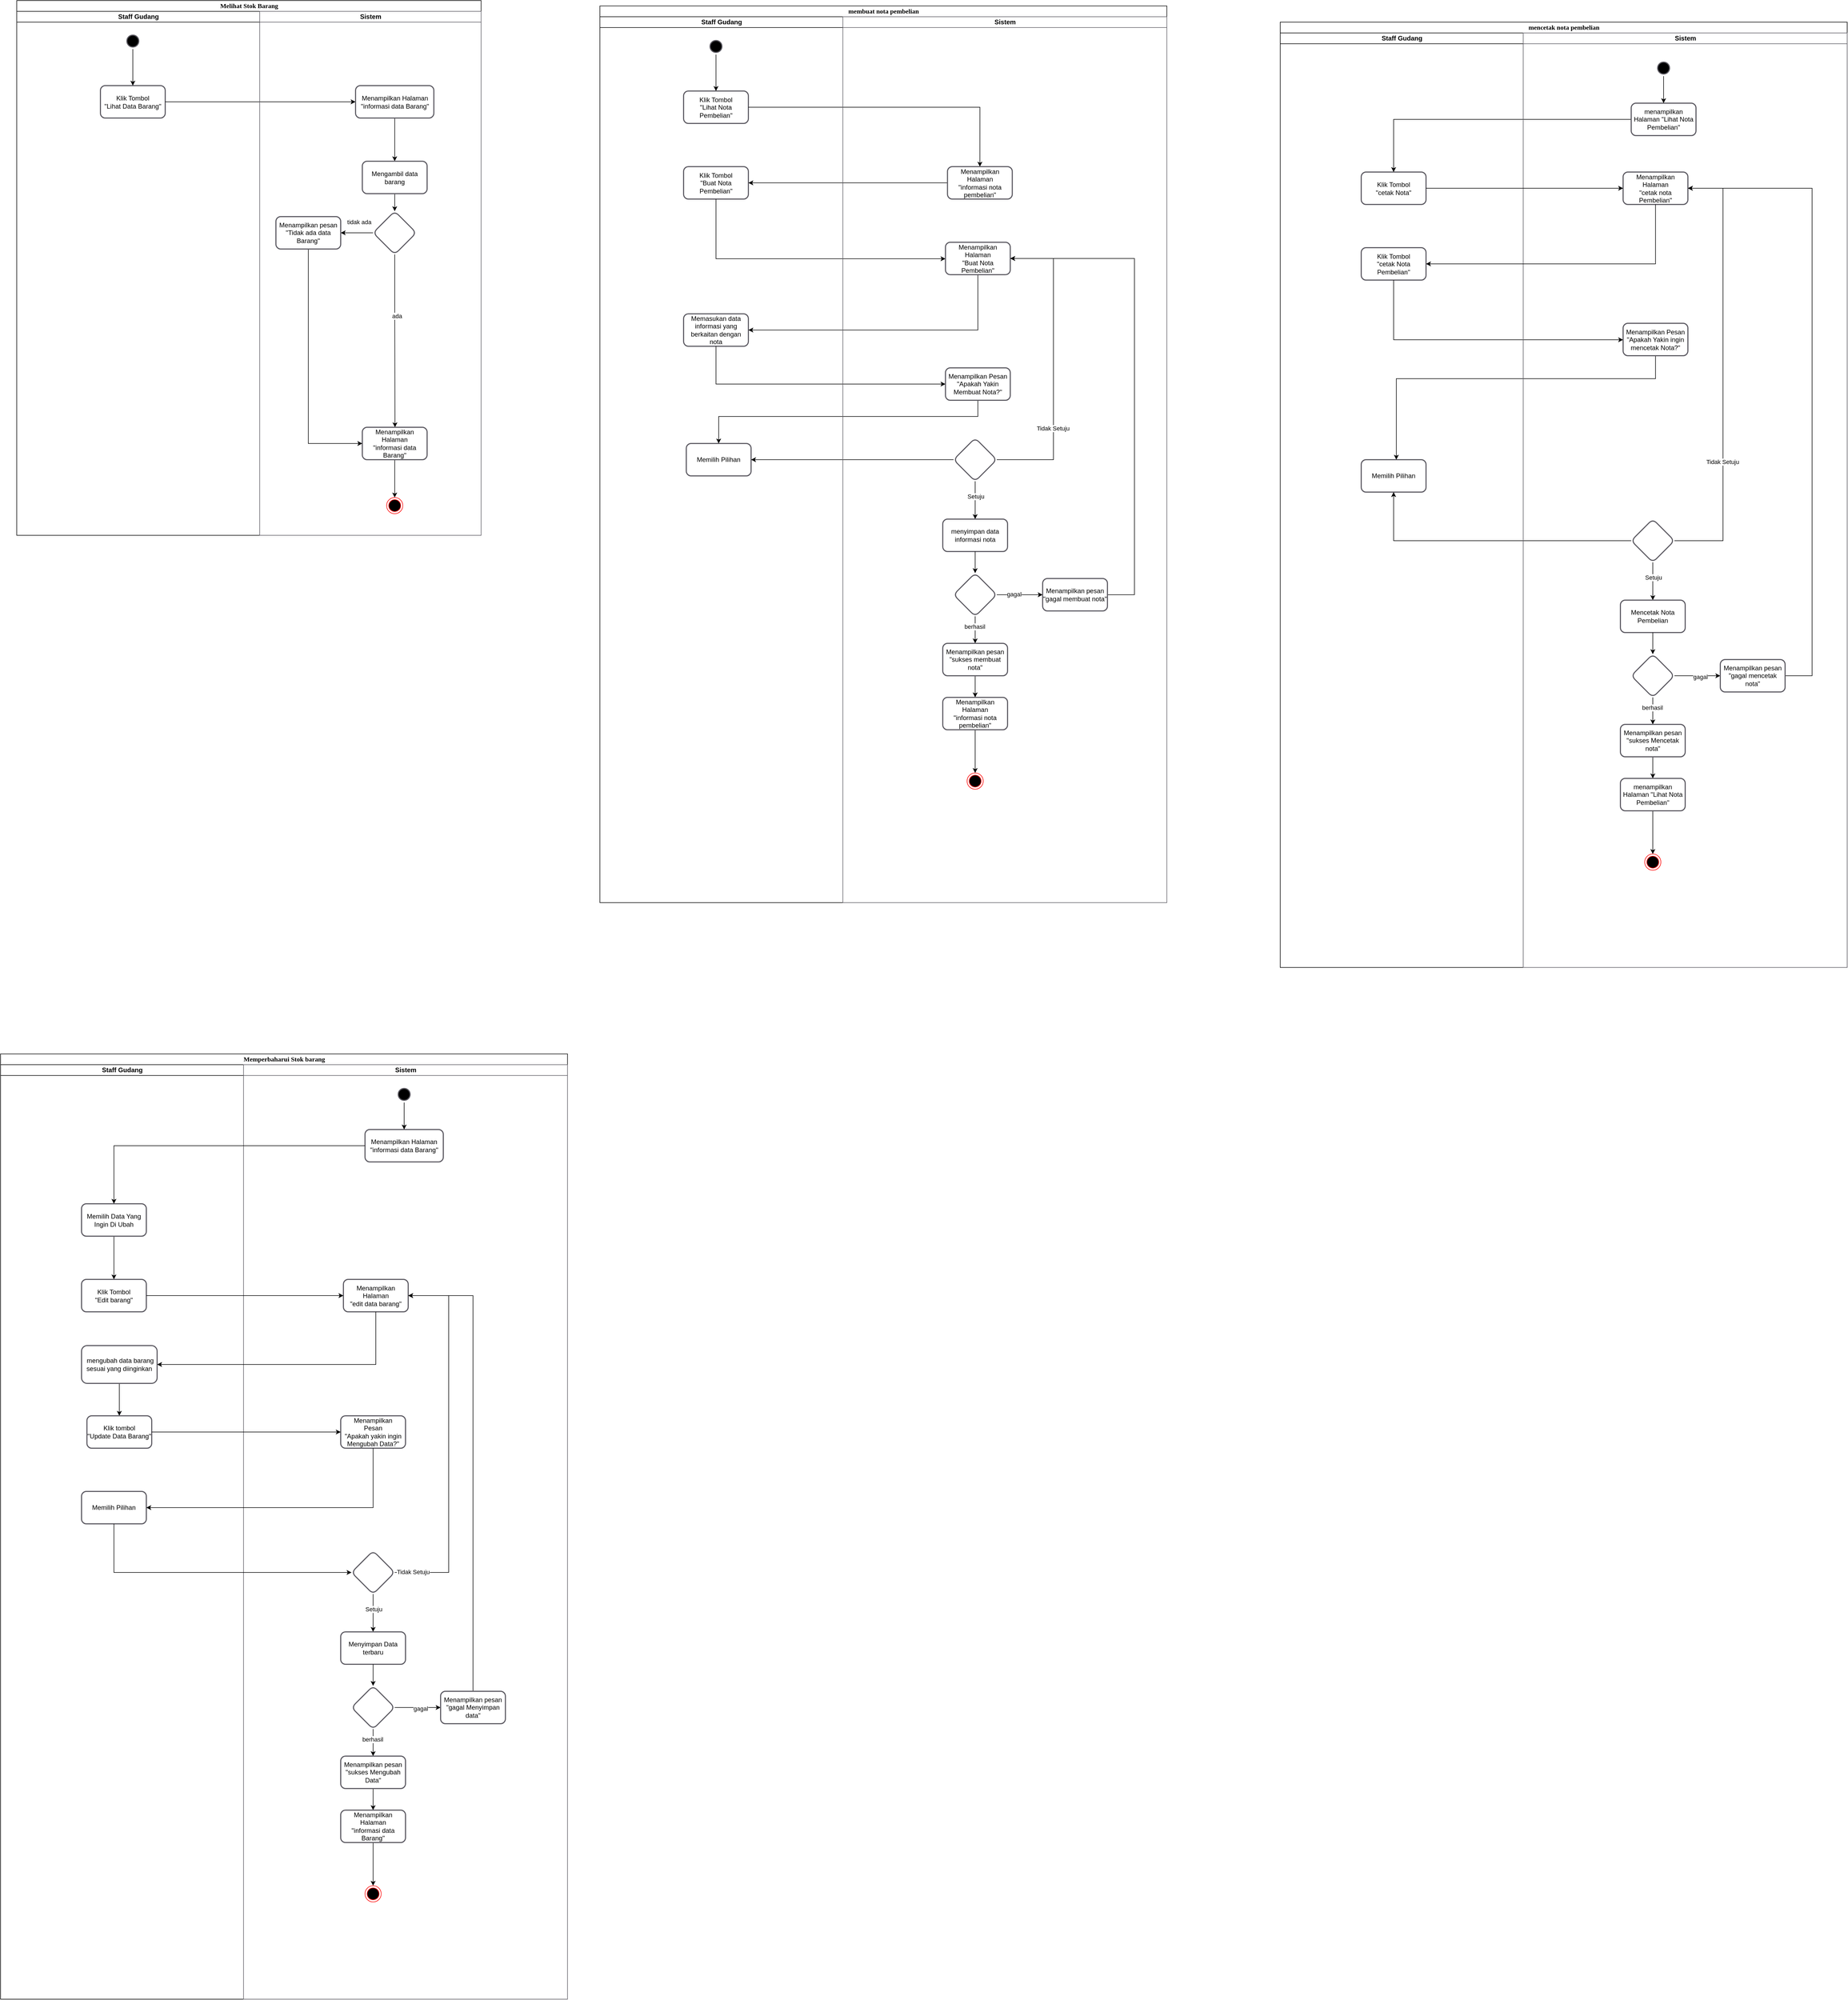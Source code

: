 <mxfile version="21.1.4" type="github">
  <diagram name="Page-1" id="0783ab3e-0a74-02c8-0abd-f7b4e66b4bec">
    <mxGraphModel dx="2835" dy="1113" grid="1" gridSize="10" guides="1" tooltips="1" connect="1" arrows="1" fold="1" page="1" pageScale="1" pageWidth="850" pageHeight="1100" background="none" math="0" shadow="0">
      <root>
        <mxCell id="0" />
        <mxCell id="1" parent="0" />
        <mxCell id="1c1d494c118603dd-1" value="Melihat Stok Barang" style="swimlane;html=1;childLayout=stackLayout;startSize=20;rounded=0;shadow=0;comic=0;labelBackgroundColor=none;strokeWidth=1;fontFamily=Verdana;fontSize=12;align=center;" parent="1" vertex="1">
          <mxGeometry x="-540" y="30" width="860" height="990" as="geometry" />
        </mxCell>
        <mxCell id="1c1d494c118603dd-3" value="Staff Gudang" style="swimlane;html=1;startSize=20;" parent="1c1d494c118603dd-1" vertex="1">
          <mxGeometry y="20" width="450" height="970" as="geometry" />
        </mxCell>
        <mxCell id="wGSQI-NY6ljPiiBA0uL5-16" value="Klik Tombol&lt;br&gt;&quot;Lihat Data Barang&quot;" style="whiteSpace=wrap;html=1;fillColor=none;strokeColor=#5e5c64;strokeWidth=2;rounded=1;" vertex="1" parent="1c1d494c118603dd-3">
          <mxGeometry x="155" y="137.5" width="120" height="60" as="geometry" />
        </mxCell>
        <mxCell id="wGSQI-NY6ljPiiBA0uL5-2" value="" style="ellipse;html=1;shape=startState;fillColor=#000000;strokeColor=#5e5c64;strokeWidth=2;" vertex="1" parent="1c1d494c118603dd-3">
          <mxGeometry x="200" y="40" width="30" height="30" as="geometry" />
        </mxCell>
        <mxCell id="wGSQI-NY6ljPiiBA0uL5-12" value="" style="edgeStyle=orthogonalEdgeStyle;rounded=0;orthogonalLoop=1;jettySize=auto;html=1;entryX=0.5;entryY=0;entryDx=0;entryDy=0;" edge="1" parent="1c1d494c118603dd-3" source="wGSQI-NY6ljPiiBA0uL5-2" target="wGSQI-NY6ljPiiBA0uL5-16">
          <mxGeometry relative="1" as="geometry">
            <mxPoint x="675" y="130" as="targetPoint" />
          </mxGeometry>
        </mxCell>
        <mxCell id="wGSQI-NY6ljPiiBA0uL5-22" value="" style="edgeStyle=orthogonalEdgeStyle;rounded=0;orthogonalLoop=1;jettySize=auto;html=1;" edge="1" parent="1c1d494c118603dd-1" source="wGSQI-NY6ljPiiBA0uL5-16" target="wGSQI-NY6ljPiiBA0uL5-21">
          <mxGeometry relative="1" as="geometry" />
        </mxCell>
        <mxCell id="1c1d494c118603dd-4" value="Sistem" style="swimlane;html=1;startSize=20;strokeColor=#5e5c64;" parent="1c1d494c118603dd-1" vertex="1">
          <mxGeometry x="450" y="20" width="410" height="970" as="geometry">
            <mxRectangle x="660" y="20" width="40" height="970" as="alternateBounds" />
          </mxGeometry>
        </mxCell>
        <mxCell id="wGSQI-NY6ljPiiBA0uL5-24" value="" style="edgeStyle=orthogonalEdgeStyle;rounded=0;orthogonalLoop=1;jettySize=auto;html=1;" edge="1" parent="1c1d494c118603dd-4" source="wGSQI-NY6ljPiiBA0uL5-21" target="wGSQI-NY6ljPiiBA0uL5-23">
          <mxGeometry relative="1" as="geometry" />
        </mxCell>
        <mxCell id="wGSQI-NY6ljPiiBA0uL5-21" value="Menampilkan Halaman &lt;br&gt;&quot;informasi data Barang&quot;" style="whiteSpace=wrap;html=1;fillColor=none;strokeColor=#5e5c64;strokeWidth=2;rounded=1;" vertex="1" parent="1c1d494c118603dd-4">
          <mxGeometry x="177.5" y="137.5" width="145" height="60" as="geometry" />
        </mxCell>
        <mxCell id="wGSQI-NY6ljPiiBA0uL5-26" value="" style="edgeStyle=orthogonalEdgeStyle;rounded=0;orthogonalLoop=1;jettySize=auto;html=1;" edge="1" parent="1c1d494c118603dd-4" source="wGSQI-NY6ljPiiBA0uL5-23" target="wGSQI-NY6ljPiiBA0uL5-25">
          <mxGeometry relative="1" as="geometry" />
        </mxCell>
        <mxCell id="wGSQI-NY6ljPiiBA0uL5-23" value="Mengambil data barang" style="whiteSpace=wrap;html=1;fillColor=none;strokeColor=#5e5c64;strokeWidth=2;rounded=1;" vertex="1" parent="1c1d494c118603dd-4">
          <mxGeometry x="190" y="277.5" width="120" height="60" as="geometry" />
        </mxCell>
        <mxCell id="wGSQI-NY6ljPiiBA0uL5-31" value="" style="edgeStyle=orthogonalEdgeStyle;rounded=0;orthogonalLoop=1;jettySize=auto;html=1;" edge="1" parent="1c1d494c118603dd-4" source="wGSQI-NY6ljPiiBA0uL5-25" target="wGSQI-NY6ljPiiBA0uL5-30">
          <mxGeometry relative="1" as="geometry">
            <Array as="points">
              <mxPoint x="250.5" y="540" />
              <mxPoint x="250.5" y="540" />
            </Array>
          </mxGeometry>
        </mxCell>
        <mxCell id="wGSQI-NY6ljPiiBA0uL5-32" value="tidak ada" style="edgeLabel;html=1;align=center;verticalAlign=middle;resizable=0;points=[];" vertex="1" connectable="0" parent="wGSQI-NY6ljPiiBA0uL5-31">
          <mxGeometry x="-0.151" relative="1" as="geometry">
            <mxPoint x="-67" y="-196" as="offset" />
          </mxGeometry>
        </mxCell>
        <mxCell id="wGSQI-NY6ljPiiBA0uL5-38" value="ada" style="edgeLabel;html=1;align=center;verticalAlign=middle;resizable=0;points=[];" vertex="1" connectable="0" parent="wGSQI-NY6ljPiiBA0uL5-31">
          <mxGeometry x="-0.287" y="3" relative="1" as="geometry">
            <mxPoint as="offset" />
          </mxGeometry>
        </mxCell>
        <mxCell id="wGSQI-NY6ljPiiBA0uL5-34" value="" style="edgeStyle=orthogonalEdgeStyle;rounded=0;orthogonalLoop=1;jettySize=auto;html=1;" edge="1" parent="1c1d494c118603dd-4" source="wGSQI-NY6ljPiiBA0uL5-25" target="wGSQI-NY6ljPiiBA0uL5-33">
          <mxGeometry relative="1" as="geometry" />
        </mxCell>
        <mxCell id="wGSQI-NY6ljPiiBA0uL5-25" value="" style="rhombus;whiteSpace=wrap;html=1;fillColor=none;strokeColor=#5e5c64;strokeWidth=2;rounded=1;" vertex="1" parent="1c1d494c118603dd-4">
          <mxGeometry x="210" y="370" width="80" height="80" as="geometry" />
        </mxCell>
        <mxCell id="wGSQI-NY6ljPiiBA0uL5-37" style="edgeStyle=orthogonalEdgeStyle;rounded=0;orthogonalLoop=1;jettySize=auto;html=1;entryX=0.5;entryY=0;entryDx=0;entryDy=0;" edge="1" parent="1c1d494c118603dd-4" source="wGSQI-NY6ljPiiBA0uL5-30">
          <mxGeometry relative="1" as="geometry">
            <mxPoint x="250" y="900" as="targetPoint" />
          </mxGeometry>
        </mxCell>
        <mxCell id="wGSQI-NY6ljPiiBA0uL5-30" value="Menampilkan Halaman &lt;br&gt;&quot;informasi data Barang&quot; " style="whiteSpace=wrap;html=1;fillColor=none;strokeColor=#5e5c64;strokeWidth=2;rounded=1;" vertex="1" parent="1c1d494c118603dd-4">
          <mxGeometry x="190" y="770" width="120" height="60" as="geometry" />
        </mxCell>
        <mxCell id="wGSQI-NY6ljPiiBA0uL5-39" style="edgeStyle=orthogonalEdgeStyle;rounded=0;orthogonalLoop=1;jettySize=auto;html=1;entryX=0;entryY=0.5;entryDx=0;entryDy=0;" edge="1" parent="1c1d494c118603dd-4" source="wGSQI-NY6ljPiiBA0uL5-33" target="wGSQI-NY6ljPiiBA0uL5-30">
          <mxGeometry relative="1" as="geometry">
            <Array as="points">
              <mxPoint x="90" y="800" />
            </Array>
          </mxGeometry>
        </mxCell>
        <mxCell id="wGSQI-NY6ljPiiBA0uL5-33" value="Menampilkan pesan &quot;Tidak ada data Barang&quot;" style="whiteSpace=wrap;html=1;fillColor=none;strokeColor=#5e5c64;strokeWidth=2;rounded=1;" vertex="1" parent="1c1d494c118603dd-4">
          <mxGeometry x="30" y="380" width="120" height="60" as="geometry" />
        </mxCell>
        <mxCell id="wGSQI-NY6ljPiiBA0uL5-36" value="" style="ellipse;html=1;shape=endState;fillColor=#000000;strokeColor=#ff0000;" vertex="1" parent="1c1d494c118603dd-4">
          <mxGeometry x="235" y="900" width="30" height="30" as="geometry" />
        </mxCell>
        <mxCell id="wGSQI-NY6ljPiiBA0uL5-40" value="membuat nota pembelian" style="swimlane;html=1;childLayout=stackLayout;startSize=20;rounded=0;shadow=0;comic=0;labelBackgroundColor=none;strokeWidth=1;fontFamily=Verdana;fontSize=12;align=center;" vertex="1" parent="1">
          <mxGeometry x="540" y="40" width="1050" height="1660" as="geometry" />
        </mxCell>
        <mxCell id="wGSQI-NY6ljPiiBA0uL5-41" value="Staff Gudang" style="swimlane;html=1;startSize=20;" vertex="1" parent="wGSQI-NY6ljPiiBA0uL5-40">
          <mxGeometry y="20" width="450" height="1640" as="geometry" />
        </mxCell>
        <mxCell id="wGSQI-NY6ljPiiBA0uL5-42" value="Klik Tombol&lt;br&gt;&quot;Lihat Nota Pembelian&quot;" style="whiteSpace=wrap;html=1;fillColor=none;strokeColor=#5e5c64;strokeWidth=2;rounded=1;" vertex="1" parent="wGSQI-NY6ljPiiBA0uL5-41">
          <mxGeometry x="155" y="137.5" width="120" height="60" as="geometry" />
        </mxCell>
        <mxCell id="wGSQI-NY6ljPiiBA0uL5-43" value="" style="ellipse;html=1;shape=startState;fillColor=#000000;strokeColor=#5e5c64;strokeWidth=2;" vertex="1" parent="wGSQI-NY6ljPiiBA0uL5-41">
          <mxGeometry x="200" y="40" width="30" height="30" as="geometry" />
        </mxCell>
        <mxCell id="wGSQI-NY6ljPiiBA0uL5-44" value="" style="edgeStyle=orthogonalEdgeStyle;rounded=0;orthogonalLoop=1;jettySize=auto;html=1;entryX=0.5;entryY=0;entryDx=0;entryDy=0;" edge="1" parent="wGSQI-NY6ljPiiBA0uL5-41" source="wGSQI-NY6ljPiiBA0uL5-43" target="wGSQI-NY6ljPiiBA0uL5-42">
          <mxGeometry relative="1" as="geometry">
            <mxPoint x="675" y="130" as="targetPoint" />
          </mxGeometry>
        </mxCell>
        <mxCell id="wGSQI-NY6ljPiiBA0uL5-62" value="&lt;div&gt;Klik Tombol &lt;br&gt;&lt;/div&gt;&lt;div&gt;&quot;Buat Nota Pembelian&quot;&lt;br&gt;&lt;/div&gt;" style="whiteSpace=wrap;html=1;fillColor=none;strokeColor=#5e5c64;strokeWidth=2;rounded=1;" vertex="1" parent="wGSQI-NY6ljPiiBA0uL5-41">
          <mxGeometry x="155" y="277.5" width="120" height="60" as="geometry" />
        </mxCell>
        <mxCell id="wGSQI-NY6ljPiiBA0uL5-68" value="Memasukan data informasi yang berkaitan dengan nota" style="whiteSpace=wrap;html=1;fillColor=none;strokeColor=#5e5c64;strokeWidth=2;rounded=1;" vertex="1" parent="wGSQI-NY6ljPiiBA0uL5-41">
          <mxGeometry x="155" y="550" width="120" height="60" as="geometry" />
        </mxCell>
        <mxCell id="wGSQI-NY6ljPiiBA0uL5-84" value="Memilih Pilihan" style="whiteSpace=wrap;html=1;fillColor=none;strokeColor=#5e5c64;strokeWidth=2;rounded=1;" vertex="1" parent="wGSQI-NY6ljPiiBA0uL5-41">
          <mxGeometry x="160" y="790" width="120" height="60" as="geometry" />
        </mxCell>
        <mxCell id="wGSQI-NY6ljPiiBA0uL5-45" value="" style="edgeStyle=orthogonalEdgeStyle;rounded=0;orthogonalLoop=1;jettySize=auto;html=1;entryX=0.5;entryY=0;entryDx=0;entryDy=0;" edge="1" parent="wGSQI-NY6ljPiiBA0uL5-40" source="wGSQI-NY6ljPiiBA0uL5-42" target="wGSQI-NY6ljPiiBA0uL5-50">
          <mxGeometry relative="1" as="geometry">
            <mxPoint x="627.5" y="188.714" as="targetPoint" />
          </mxGeometry>
        </mxCell>
        <mxCell id="wGSQI-NY6ljPiiBA0uL5-63" value="" style="edgeStyle=orthogonalEdgeStyle;rounded=0;orthogonalLoop=1;jettySize=auto;html=1;" edge="1" parent="wGSQI-NY6ljPiiBA0uL5-40" source="wGSQI-NY6ljPiiBA0uL5-50" target="wGSQI-NY6ljPiiBA0uL5-62">
          <mxGeometry relative="1" as="geometry" />
        </mxCell>
        <mxCell id="wGSQI-NY6ljPiiBA0uL5-66" value="" style="edgeStyle=orthogonalEdgeStyle;rounded=0;orthogonalLoop=1;jettySize=auto;html=1;" edge="1" parent="wGSQI-NY6ljPiiBA0uL5-40" source="wGSQI-NY6ljPiiBA0uL5-62" target="wGSQI-NY6ljPiiBA0uL5-65">
          <mxGeometry relative="1" as="geometry">
            <Array as="points">
              <mxPoint x="215" y="468" />
            </Array>
          </mxGeometry>
        </mxCell>
        <mxCell id="wGSQI-NY6ljPiiBA0uL5-69" value="" style="edgeStyle=orthogonalEdgeStyle;rounded=0;orthogonalLoop=1;jettySize=auto;html=1;" edge="1" parent="wGSQI-NY6ljPiiBA0uL5-40" source="wGSQI-NY6ljPiiBA0uL5-65" target="wGSQI-NY6ljPiiBA0uL5-68">
          <mxGeometry relative="1" as="geometry">
            <Array as="points">
              <mxPoint x="700" y="600" />
            </Array>
          </mxGeometry>
        </mxCell>
        <mxCell id="wGSQI-NY6ljPiiBA0uL5-71" value="" style="edgeStyle=orthogonalEdgeStyle;rounded=0;orthogonalLoop=1;jettySize=auto;html=1;" edge="1" parent="wGSQI-NY6ljPiiBA0uL5-40" source="wGSQI-NY6ljPiiBA0uL5-68" target="wGSQI-NY6ljPiiBA0uL5-70">
          <mxGeometry relative="1" as="geometry">
            <Array as="points">
              <mxPoint x="215" y="700" />
            </Array>
          </mxGeometry>
        </mxCell>
        <mxCell id="wGSQI-NY6ljPiiBA0uL5-85" value="" style="edgeStyle=orthogonalEdgeStyle;rounded=0;orthogonalLoop=1;jettySize=auto;html=1;" edge="1" parent="wGSQI-NY6ljPiiBA0uL5-40" source="wGSQI-NY6ljPiiBA0uL5-74" target="wGSQI-NY6ljPiiBA0uL5-84">
          <mxGeometry relative="1" as="geometry" />
        </mxCell>
        <mxCell id="wGSQI-NY6ljPiiBA0uL5-87" style="edgeStyle=orthogonalEdgeStyle;rounded=0;orthogonalLoop=1;jettySize=auto;html=1;entryX=0.5;entryY=0;entryDx=0;entryDy=0;" edge="1" parent="wGSQI-NY6ljPiiBA0uL5-40" source="wGSQI-NY6ljPiiBA0uL5-70" target="wGSQI-NY6ljPiiBA0uL5-84">
          <mxGeometry relative="1" as="geometry">
            <Array as="points">
              <mxPoint x="700" y="760" />
              <mxPoint x="220" y="760" />
            </Array>
          </mxGeometry>
        </mxCell>
        <mxCell id="wGSQI-NY6ljPiiBA0uL5-46" value="Sistem" style="swimlane;html=1;startSize=20;strokeColor=#5e5c64;" vertex="1" parent="wGSQI-NY6ljPiiBA0uL5-40">
          <mxGeometry x="450" y="20" width="600" height="1640" as="geometry">
            <mxRectangle x="660" y="20" width="40" height="970" as="alternateBounds" />
          </mxGeometry>
        </mxCell>
        <mxCell id="wGSQI-NY6ljPiiBA0uL5-50" value="Menampilkan Halaman &lt;br&gt;&quot;informasi nota pembelian&quot;" style="whiteSpace=wrap;html=1;fillColor=none;strokeColor=#5e5c64;strokeWidth=2;rounded=1;" vertex="1" parent="wGSQI-NY6ljPiiBA0uL5-46">
          <mxGeometry x="193.75" y="277.5" width="120" height="60" as="geometry" />
        </mxCell>
        <mxCell id="wGSQI-NY6ljPiiBA0uL5-65" value="Menampilkan Halaman &lt;br&gt;&quot;Buat Nota Pembelian&quot;" style="whiteSpace=wrap;html=1;fillColor=none;strokeColor=#5e5c64;strokeWidth=2;rounded=1;" vertex="1" parent="wGSQI-NY6ljPiiBA0uL5-46">
          <mxGeometry x="190" y="417.5" width="120" height="60" as="geometry" />
        </mxCell>
        <mxCell id="wGSQI-NY6ljPiiBA0uL5-70" value="Menampilkan Pesan&lt;br&gt;&quot;Apakah Yakin Membuat Nota?&quot;" style="whiteSpace=wrap;html=1;fillColor=none;strokeColor=#5e5c64;strokeWidth=2;rounded=1;" vertex="1" parent="wGSQI-NY6ljPiiBA0uL5-46">
          <mxGeometry x="190" y="650" width="120" height="60" as="geometry" />
        </mxCell>
        <mxCell id="wGSQI-NY6ljPiiBA0uL5-89" style="edgeStyle=orthogonalEdgeStyle;rounded=0;orthogonalLoop=1;jettySize=auto;html=1;entryX=1;entryY=0.5;entryDx=0;entryDy=0;" edge="1" parent="wGSQI-NY6ljPiiBA0uL5-46" source="wGSQI-NY6ljPiiBA0uL5-74" target="wGSQI-NY6ljPiiBA0uL5-65">
          <mxGeometry relative="1" as="geometry">
            <Array as="points">
              <mxPoint x="390" y="820" />
              <mxPoint x="390" y="448" />
            </Array>
          </mxGeometry>
        </mxCell>
        <mxCell id="wGSQI-NY6ljPiiBA0uL5-91" value="Tidak Setuju" style="edgeLabel;html=1;align=center;verticalAlign=middle;resizable=0;points=[];" vertex="1" connectable="0" parent="wGSQI-NY6ljPiiBA0uL5-89">
          <mxGeometry x="-0.416" relative="1" as="geometry">
            <mxPoint x="-1" as="offset" />
          </mxGeometry>
        </mxCell>
        <mxCell id="wGSQI-NY6ljPiiBA0uL5-90" value="" style="edgeStyle=orthogonalEdgeStyle;rounded=0;orthogonalLoop=1;jettySize=auto;html=1;entryX=0.5;entryY=0;entryDx=0;entryDy=0;" edge="1" parent="wGSQI-NY6ljPiiBA0uL5-46" source="wGSQI-NY6ljPiiBA0uL5-74" target="wGSQI-NY6ljPiiBA0uL5-80">
          <mxGeometry relative="1" as="geometry">
            <mxPoint x="245" y="950" as="targetPoint" />
          </mxGeometry>
        </mxCell>
        <mxCell id="wGSQI-NY6ljPiiBA0uL5-92" value="Setuju" style="edgeLabel;html=1;align=center;verticalAlign=middle;resizable=0;points=[];" vertex="1" connectable="0" parent="wGSQI-NY6ljPiiBA0uL5-90">
          <mxGeometry x="-0.221" y="1" relative="1" as="geometry">
            <mxPoint as="offset" />
          </mxGeometry>
        </mxCell>
        <mxCell id="wGSQI-NY6ljPiiBA0uL5-74" value="" style="rhombus;whiteSpace=wrap;html=1;fillColor=none;strokeColor=#5e5c64;strokeWidth=2;rounded=1;" vertex="1" parent="wGSQI-NY6ljPiiBA0uL5-46">
          <mxGeometry x="205" y="780" width="80" height="80" as="geometry" />
        </mxCell>
        <mxCell id="wGSQI-NY6ljPiiBA0uL5-83" value="" style="edgeStyle=orthogonalEdgeStyle;rounded=0;orthogonalLoop=1;jettySize=auto;html=1;" edge="1" parent="wGSQI-NY6ljPiiBA0uL5-46" source="wGSQI-NY6ljPiiBA0uL5-95" target="wGSQI-NY6ljPiiBA0uL5-82">
          <mxGeometry relative="1" as="geometry" />
        </mxCell>
        <mxCell id="wGSQI-NY6ljPiiBA0uL5-101" value="berhasil" style="edgeLabel;html=1;align=center;verticalAlign=middle;resizable=0;points=[];" vertex="1" connectable="0" parent="wGSQI-NY6ljPiiBA0uL5-83">
          <mxGeometry x="-0.261" y="-1" relative="1" as="geometry">
            <mxPoint as="offset" />
          </mxGeometry>
        </mxCell>
        <mxCell id="wGSQI-NY6ljPiiBA0uL5-80" value="menyimpan data informasi nota" style="whiteSpace=wrap;html=1;fillColor=none;strokeColor=#5e5c64;rounded=1;strokeWidth=2;" vertex="1" parent="wGSQI-NY6ljPiiBA0uL5-46">
          <mxGeometry x="185" y="930" width="120" height="60" as="geometry" />
        </mxCell>
        <mxCell id="wGSQI-NY6ljPiiBA0uL5-94" style="edgeStyle=orthogonalEdgeStyle;rounded=0;orthogonalLoop=1;jettySize=auto;html=1;entryX=0.5;entryY=0;entryDx=0;entryDy=0;" edge="1" parent="wGSQI-NY6ljPiiBA0uL5-46" source="wGSQI-NY6ljPiiBA0uL5-82" target="wGSQI-NY6ljPiiBA0uL5-93">
          <mxGeometry relative="1" as="geometry" />
        </mxCell>
        <mxCell id="wGSQI-NY6ljPiiBA0uL5-82" value="Menampilkan pesan &quot;sukses membuat nota&quot;" style="rounded=1;whiteSpace=wrap;html=1;fillColor=none;strokeColor=#5e5c64;strokeWidth=2;" vertex="1" parent="wGSQI-NY6ljPiiBA0uL5-46">
          <mxGeometry x="185" y="1160" width="120" height="60" as="geometry" />
        </mxCell>
        <mxCell id="wGSQI-NY6ljPiiBA0uL5-106" style="edgeStyle=orthogonalEdgeStyle;rounded=0;orthogonalLoop=1;jettySize=auto;html=1;entryX=0.5;entryY=0;entryDx=0;entryDy=0;" edge="1" parent="wGSQI-NY6ljPiiBA0uL5-46" source="wGSQI-NY6ljPiiBA0uL5-93" target="wGSQI-NY6ljPiiBA0uL5-105">
          <mxGeometry relative="1" as="geometry" />
        </mxCell>
        <mxCell id="wGSQI-NY6ljPiiBA0uL5-93" value="Menampilkan Halaman &lt;br&gt;&quot;informasi nota pembelian&quot;" style="rounded=1;whiteSpace=wrap;html=1;fillColor=none;strokeColor=#5e5c64;strokeWidth=2;" vertex="1" parent="wGSQI-NY6ljPiiBA0uL5-46">
          <mxGeometry x="185" y="1260" width="120" height="60" as="geometry" />
        </mxCell>
        <mxCell id="wGSQI-NY6ljPiiBA0uL5-103" style="edgeStyle=orthogonalEdgeStyle;rounded=0;orthogonalLoop=1;jettySize=auto;html=1;entryX=0;entryY=0.5;entryDx=0;entryDy=0;" edge="1" parent="wGSQI-NY6ljPiiBA0uL5-46" source="wGSQI-NY6ljPiiBA0uL5-95" target="wGSQI-NY6ljPiiBA0uL5-102">
          <mxGeometry relative="1" as="geometry" />
        </mxCell>
        <mxCell id="wGSQI-NY6ljPiiBA0uL5-219" value="gagal" style="edgeLabel;html=1;align=center;verticalAlign=middle;resizable=0;points=[];" vertex="1" connectable="0" parent="wGSQI-NY6ljPiiBA0uL5-103">
          <mxGeometry x="-0.264" y="1" relative="1" as="geometry">
            <mxPoint as="offset" />
          </mxGeometry>
        </mxCell>
        <mxCell id="wGSQI-NY6ljPiiBA0uL5-95" value="" style="rhombus;whiteSpace=wrap;html=1;fillColor=none;strokeColor=#5e5c64;strokeWidth=2;rounded=1;" vertex="1" parent="wGSQI-NY6ljPiiBA0uL5-46">
          <mxGeometry x="205" y="1030" width="80" height="80" as="geometry" />
        </mxCell>
        <mxCell id="wGSQI-NY6ljPiiBA0uL5-96" value="" style="edgeStyle=orthogonalEdgeStyle;rounded=0;orthogonalLoop=1;jettySize=auto;html=1;" edge="1" parent="wGSQI-NY6ljPiiBA0uL5-46" source="wGSQI-NY6ljPiiBA0uL5-80" target="wGSQI-NY6ljPiiBA0uL5-95">
          <mxGeometry relative="1" as="geometry">
            <mxPoint x="1235" y="1050" as="sourcePoint" />
            <mxPoint x="1235" y="1220" as="targetPoint" />
          </mxGeometry>
        </mxCell>
        <mxCell id="wGSQI-NY6ljPiiBA0uL5-104" style="edgeStyle=orthogonalEdgeStyle;rounded=0;orthogonalLoop=1;jettySize=auto;html=1;entryX=1;entryY=0.5;entryDx=0;entryDy=0;" edge="1" parent="wGSQI-NY6ljPiiBA0uL5-46" source="wGSQI-NY6ljPiiBA0uL5-102" target="wGSQI-NY6ljPiiBA0uL5-65">
          <mxGeometry relative="1" as="geometry">
            <Array as="points">
              <mxPoint x="540" y="1070" />
              <mxPoint x="540" y="448" />
            </Array>
          </mxGeometry>
        </mxCell>
        <mxCell id="wGSQI-NY6ljPiiBA0uL5-102" value="Menampilkan pesan &quot;gagal membuat nota&quot;" style="rounded=1;whiteSpace=wrap;html=1;fillColor=none;strokeColor=#5e5c64;strokeWidth=2;" vertex="1" parent="wGSQI-NY6ljPiiBA0uL5-46">
          <mxGeometry x="370" y="1040" width="120" height="60" as="geometry" />
        </mxCell>
        <mxCell id="wGSQI-NY6ljPiiBA0uL5-105" value="" style="ellipse;html=1;shape=endState;fillColor=#000000;strokeColor=#ff0000;" vertex="1" parent="wGSQI-NY6ljPiiBA0uL5-46">
          <mxGeometry x="230" y="1400" width="30" height="30" as="geometry" />
        </mxCell>
        <mxCell id="wGSQI-NY6ljPiiBA0uL5-107" value="mencetak nota pembelian" style="swimlane;html=1;childLayout=stackLayout;startSize=20;rounded=0;shadow=0;comic=0;labelBackgroundColor=none;strokeWidth=1;fontFamily=Verdana;fontSize=12;align=center;" vertex="1" parent="1">
          <mxGeometry x="1800" y="70" width="1050" height="1750" as="geometry" />
        </mxCell>
        <mxCell id="wGSQI-NY6ljPiiBA0uL5-108" value="Staff Gudang" style="swimlane;html=1;startSize=20;" vertex="1" parent="wGSQI-NY6ljPiiBA0uL5-107">
          <mxGeometry y="20" width="450" height="1730" as="geometry" />
        </mxCell>
        <mxCell id="wGSQI-NY6ljPiiBA0uL5-109" value="&lt;div&gt;Klik Tombol &lt;br&gt;&lt;/div&gt;&lt;div&gt;&quot;cetak Nota&quot;&lt;br&gt;&lt;/div&gt;" style="whiteSpace=wrap;html=1;fillColor=none;strokeColor=#5e5c64;strokeWidth=2;rounded=1;" vertex="1" parent="wGSQI-NY6ljPiiBA0uL5-108">
          <mxGeometry x="150" y="257.5" width="120" height="60" as="geometry" />
        </mxCell>
        <mxCell id="wGSQI-NY6ljPiiBA0uL5-112" value="&lt;div&gt;Klik Tombol &lt;br&gt;&lt;/div&gt;&lt;div&gt;&quot;cetak Nota Pembelian&quot;&lt;br&gt;&lt;/div&gt;" style="whiteSpace=wrap;html=1;fillColor=none;strokeColor=#5e5c64;strokeWidth=2;rounded=1;" vertex="1" parent="wGSQI-NY6ljPiiBA0uL5-108">
          <mxGeometry x="150" y="397.5" width="120" height="60" as="geometry" />
        </mxCell>
        <mxCell id="wGSQI-NY6ljPiiBA0uL5-114" value="Memilih Pilihan" style="whiteSpace=wrap;html=1;fillColor=none;strokeColor=#5e5c64;strokeWidth=2;rounded=1;" vertex="1" parent="wGSQI-NY6ljPiiBA0uL5-108">
          <mxGeometry x="150" y="790" width="120" height="60" as="geometry" />
        </mxCell>
        <mxCell id="wGSQI-NY6ljPiiBA0uL5-117" value="" style="edgeStyle=orthogonalEdgeStyle;rounded=0;orthogonalLoop=1;jettySize=auto;html=1;" edge="1" parent="wGSQI-NY6ljPiiBA0uL5-107" source="wGSQI-NY6ljPiiBA0uL5-112" target="wGSQI-NY6ljPiiBA0uL5-124">
          <mxGeometry relative="1" as="geometry">
            <Array as="points">
              <mxPoint x="210" y="588" />
            </Array>
          </mxGeometry>
        </mxCell>
        <mxCell id="wGSQI-NY6ljPiiBA0uL5-120" value="" style="edgeStyle=orthogonalEdgeStyle;rounded=0;orthogonalLoop=1;jettySize=auto;html=1;" edge="1" parent="wGSQI-NY6ljPiiBA0uL5-107" source="wGSQI-NY6ljPiiBA0uL5-130" target="wGSQI-NY6ljPiiBA0uL5-114">
          <mxGeometry relative="1" as="geometry" />
        </mxCell>
        <mxCell id="wGSQI-NY6ljPiiBA0uL5-148" style="edgeStyle=orthogonalEdgeStyle;rounded=0;orthogonalLoop=1;jettySize=auto;html=1;entryX=0.5;entryY=0;entryDx=0;entryDy=0;" edge="1" parent="wGSQI-NY6ljPiiBA0uL5-107" source="wGSQI-NY6ljPiiBA0uL5-144" target="wGSQI-NY6ljPiiBA0uL5-109">
          <mxGeometry relative="1" as="geometry" />
        </mxCell>
        <mxCell id="wGSQI-NY6ljPiiBA0uL5-149" style="edgeStyle=orthogonalEdgeStyle;rounded=0;orthogonalLoop=1;jettySize=auto;html=1;" edge="1" parent="wGSQI-NY6ljPiiBA0uL5-107" source="wGSQI-NY6ljPiiBA0uL5-124" target="wGSQI-NY6ljPiiBA0uL5-114">
          <mxGeometry relative="1" as="geometry">
            <Array as="points">
              <mxPoint x="695" y="660" />
              <mxPoint x="215" y="660" />
            </Array>
          </mxGeometry>
        </mxCell>
        <mxCell id="wGSQI-NY6ljPiiBA0uL5-122" value="Sistem" style="swimlane;html=1;startSize=20;strokeColor=#5e5c64;" vertex="1" parent="wGSQI-NY6ljPiiBA0uL5-107">
          <mxGeometry x="450" y="20" width="600" height="1730" as="geometry">
            <mxRectangle x="660" y="20" width="40" height="970" as="alternateBounds" />
          </mxGeometry>
        </mxCell>
        <mxCell id="wGSQI-NY6ljPiiBA0uL5-123" value="Menampilkan Halaman &lt;br&gt;&quot;cetak nota Pembelian&quot;" style="whiteSpace=wrap;html=1;fillColor=none;strokeColor=#5e5c64;strokeWidth=2;rounded=1;" vertex="1" parent="wGSQI-NY6ljPiiBA0uL5-122">
          <mxGeometry x="185" y="257.5" width="120" height="60" as="geometry" />
        </mxCell>
        <mxCell id="wGSQI-NY6ljPiiBA0uL5-124" value="Menampilkan Pesan&lt;br&gt;&quot;Apakah Yakin ingin mencetak Nota?&quot;" style="whiteSpace=wrap;html=1;fillColor=none;strokeColor=#5e5c64;strokeWidth=2;rounded=1;" vertex="1" parent="wGSQI-NY6ljPiiBA0uL5-122">
          <mxGeometry x="185" y="537.5" width="120" height="60" as="geometry" />
        </mxCell>
        <mxCell id="wGSQI-NY6ljPiiBA0uL5-126" style="edgeStyle=orthogonalEdgeStyle;rounded=0;orthogonalLoop=1;jettySize=auto;html=1;entryX=1;entryY=0.5;entryDx=0;entryDy=0;" edge="1" parent="wGSQI-NY6ljPiiBA0uL5-122" source="wGSQI-NY6ljPiiBA0uL5-130" target="wGSQI-NY6ljPiiBA0uL5-123">
          <mxGeometry relative="1" as="geometry">
            <Array as="points">
              <mxPoint x="370" y="940" />
              <mxPoint x="370" y="288" />
            </Array>
          </mxGeometry>
        </mxCell>
        <mxCell id="wGSQI-NY6ljPiiBA0uL5-127" value="Tidak Setuju" style="edgeLabel;html=1;align=center;verticalAlign=middle;resizable=0;points=[];" vertex="1" connectable="0" parent="wGSQI-NY6ljPiiBA0uL5-126">
          <mxGeometry x="-0.416" relative="1" as="geometry">
            <mxPoint x="-1" as="offset" />
          </mxGeometry>
        </mxCell>
        <mxCell id="wGSQI-NY6ljPiiBA0uL5-128" value="" style="edgeStyle=orthogonalEdgeStyle;rounded=0;orthogonalLoop=1;jettySize=auto;html=1;entryX=0.5;entryY=0;entryDx=0;entryDy=0;" edge="1" parent="wGSQI-NY6ljPiiBA0uL5-122" source="wGSQI-NY6ljPiiBA0uL5-130" target="wGSQI-NY6ljPiiBA0uL5-133">
          <mxGeometry relative="1" as="geometry">
            <mxPoint x="240" y="1070" as="targetPoint" />
          </mxGeometry>
        </mxCell>
        <mxCell id="wGSQI-NY6ljPiiBA0uL5-129" value="Setuju" style="edgeLabel;html=1;align=center;verticalAlign=middle;resizable=0;points=[];" vertex="1" connectable="0" parent="wGSQI-NY6ljPiiBA0uL5-128">
          <mxGeometry x="-0.221" y="1" relative="1" as="geometry">
            <mxPoint as="offset" />
          </mxGeometry>
        </mxCell>
        <mxCell id="wGSQI-NY6ljPiiBA0uL5-130" value="" style="rhombus;whiteSpace=wrap;html=1;fillColor=none;strokeColor=#5e5c64;strokeWidth=2;rounded=1;" vertex="1" parent="wGSQI-NY6ljPiiBA0uL5-122">
          <mxGeometry x="200" y="900" width="80" height="80" as="geometry" />
        </mxCell>
        <mxCell id="wGSQI-NY6ljPiiBA0uL5-131" value="" style="edgeStyle=orthogonalEdgeStyle;rounded=0;orthogonalLoop=1;jettySize=auto;html=1;" edge="1" parent="wGSQI-NY6ljPiiBA0uL5-122" source="wGSQI-NY6ljPiiBA0uL5-139" target="wGSQI-NY6ljPiiBA0uL5-135">
          <mxGeometry relative="1" as="geometry" />
        </mxCell>
        <mxCell id="wGSQI-NY6ljPiiBA0uL5-132" value="berhasil" style="edgeLabel;html=1;align=center;verticalAlign=middle;resizable=0;points=[];" vertex="1" connectable="0" parent="wGSQI-NY6ljPiiBA0uL5-131">
          <mxGeometry x="-0.261" y="-1" relative="1" as="geometry">
            <mxPoint as="offset" />
          </mxGeometry>
        </mxCell>
        <mxCell id="wGSQI-NY6ljPiiBA0uL5-133" value="Mencetak Nota Pembelian" style="whiteSpace=wrap;html=1;fillColor=none;strokeColor=#5e5c64;rounded=1;strokeWidth=2;" vertex="1" parent="wGSQI-NY6ljPiiBA0uL5-122">
          <mxGeometry x="180" y="1050" width="120" height="60" as="geometry" />
        </mxCell>
        <mxCell id="wGSQI-NY6ljPiiBA0uL5-134" style="edgeStyle=orthogonalEdgeStyle;rounded=0;orthogonalLoop=1;jettySize=auto;html=1;entryX=0.5;entryY=0;entryDx=0;entryDy=0;" edge="1" parent="wGSQI-NY6ljPiiBA0uL5-122" source="wGSQI-NY6ljPiiBA0uL5-135" target="wGSQI-NY6ljPiiBA0uL5-137">
          <mxGeometry relative="1" as="geometry" />
        </mxCell>
        <mxCell id="wGSQI-NY6ljPiiBA0uL5-135" value="Menampilkan pesan &quot;sukses Mencetak nota&quot;" style="rounded=1;whiteSpace=wrap;html=1;fillColor=none;strokeColor=#5e5c64;strokeWidth=2;" vertex="1" parent="wGSQI-NY6ljPiiBA0uL5-122">
          <mxGeometry x="180" y="1280" width="120" height="60" as="geometry" />
        </mxCell>
        <mxCell id="wGSQI-NY6ljPiiBA0uL5-136" style="edgeStyle=orthogonalEdgeStyle;rounded=0;orthogonalLoop=1;jettySize=auto;html=1;entryX=0.5;entryY=0;entryDx=0;entryDy=0;" edge="1" parent="wGSQI-NY6ljPiiBA0uL5-122" source="wGSQI-NY6ljPiiBA0uL5-137" target="wGSQI-NY6ljPiiBA0uL5-143">
          <mxGeometry relative="1" as="geometry" />
        </mxCell>
        <mxCell id="wGSQI-NY6ljPiiBA0uL5-137" value="menampilkan Halaman &quot;Lihat Nota Pembelian&quot;" style="rounded=1;whiteSpace=wrap;html=1;fillColor=none;strokeColor=#5e5c64;strokeWidth=2;" vertex="1" parent="wGSQI-NY6ljPiiBA0uL5-122">
          <mxGeometry x="180" y="1380" width="120" height="60" as="geometry" />
        </mxCell>
        <mxCell id="wGSQI-NY6ljPiiBA0uL5-138" style="edgeStyle=orthogonalEdgeStyle;rounded=0;orthogonalLoop=1;jettySize=auto;html=1;entryX=0;entryY=0.5;entryDx=0;entryDy=0;" edge="1" parent="wGSQI-NY6ljPiiBA0uL5-122" source="wGSQI-NY6ljPiiBA0uL5-139" target="wGSQI-NY6ljPiiBA0uL5-142">
          <mxGeometry relative="1" as="geometry">
            <Array as="points">
              <mxPoint x="320" y="1190" />
              <mxPoint x="320" y="1190" />
            </Array>
          </mxGeometry>
        </mxCell>
        <mxCell id="wGSQI-NY6ljPiiBA0uL5-150" value="gagal" style="edgeLabel;html=1;align=center;verticalAlign=middle;resizable=0;points=[];" vertex="1" connectable="0" parent="wGSQI-NY6ljPiiBA0uL5-138">
          <mxGeometry x="0.132" y="-2" relative="1" as="geometry">
            <mxPoint as="offset" />
          </mxGeometry>
        </mxCell>
        <mxCell id="wGSQI-NY6ljPiiBA0uL5-139" value="" style="rhombus;whiteSpace=wrap;html=1;fillColor=none;strokeColor=#5e5c64;strokeWidth=2;rounded=1;" vertex="1" parent="wGSQI-NY6ljPiiBA0uL5-122">
          <mxGeometry x="200" y="1150" width="80" height="80" as="geometry" />
        </mxCell>
        <mxCell id="wGSQI-NY6ljPiiBA0uL5-140" value="" style="edgeStyle=orthogonalEdgeStyle;rounded=0;orthogonalLoop=1;jettySize=auto;html=1;" edge="1" parent="wGSQI-NY6ljPiiBA0uL5-122" source="wGSQI-NY6ljPiiBA0uL5-133" target="wGSQI-NY6ljPiiBA0uL5-139">
          <mxGeometry relative="1" as="geometry">
            <mxPoint x="1230" y="1170" as="sourcePoint" />
            <mxPoint x="1230" y="1340" as="targetPoint" />
          </mxGeometry>
        </mxCell>
        <mxCell id="wGSQI-NY6ljPiiBA0uL5-141" style="edgeStyle=orthogonalEdgeStyle;rounded=0;orthogonalLoop=1;jettySize=auto;html=1;entryX=1;entryY=0.5;entryDx=0;entryDy=0;" edge="1" parent="wGSQI-NY6ljPiiBA0uL5-122" source="wGSQI-NY6ljPiiBA0uL5-142" target="wGSQI-NY6ljPiiBA0uL5-123">
          <mxGeometry relative="1" as="geometry">
            <Array as="points">
              <mxPoint x="535" y="1190" />
              <mxPoint x="535" y="288" />
            </Array>
          </mxGeometry>
        </mxCell>
        <mxCell id="wGSQI-NY6ljPiiBA0uL5-142" value="Menampilkan pesan &quot;gagal mencetak nota&quot;" style="rounded=1;whiteSpace=wrap;html=1;fillColor=none;strokeColor=#5e5c64;strokeWidth=2;" vertex="1" parent="wGSQI-NY6ljPiiBA0uL5-122">
          <mxGeometry x="365" y="1160" width="120" height="60" as="geometry" />
        </mxCell>
        <mxCell id="wGSQI-NY6ljPiiBA0uL5-143" value="" style="ellipse;html=1;shape=endState;fillColor=#000000;strokeColor=#ff0000;" vertex="1" parent="wGSQI-NY6ljPiiBA0uL5-122">
          <mxGeometry x="225" y="1520" width="30" height="30" as="geometry" />
        </mxCell>
        <mxCell id="wGSQI-NY6ljPiiBA0uL5-144" value="menampilkan Halaman &quot;Lihat Nota Pembelian&quot;" style="whiteSpace=wrap;html=1;fillColor=none;strokeColor=#5e5c64;strokeWidth=2;rounded=1;" vertex="1" parent="wGSQI-NY6ljPiiBA0uL5-122">
          <mxGeometry x="200" y="130" width="120" height="60" as="geometry" />
        </mxCell>
        <mxCell id="wGSQI-NY6ljPiiBA0uL5-147" style="edgeStyle=orthogonalEdgeStyle;rounded=0;orthogonalLoop=1;jettySize=auto;html=1;entryX=0.5;entryY=0;entryDx=0;entryDy=0;" edge="1" parent="wGSQI-NY6ljPiiBA0uL5-122" source="wGSQI-NY6ljPiiBA0uL5-110" target="wGSQI-NY6ljPiiBA0uL5-144">
          <mxGeometry relative="1" as="geometry" />
        </mxCell>
        <mxCell id="wGSQI-NY6ljPiiBA0uL5-110" value="" style="ellipse;html=1;shape=startState;fillColor=#000000;strokeColor=#5e5c64;strokeWidth=2;" vertex="1" parent="wGSQI-NY6ljPiiBA0uL5-122">
          <mxGeometry x="245" y="50" width="30" height="30" as="geometry" />
        </mxCell>
        <mxCell id="wGSQI-NY6ljPiiBA0uL5-154" style="edgeStyle=orthogonalEdgeStyle;rounded=0;orthogonalLoop=1;jettySize=auto;html=1;entryX=0;entryY=0.5;entryDx=0;entryDy=0;" edge="1" parent="wGSQI-NY6ljPiiBA0uL5-107" source="wGSQI-NY6ljPiiBA0uL5-109" target="wGSQI-NY6ljPiiBA0uL5-123">
          <mxGeometry relative="1" as="geometry" />
        </mxCell>
        <mxCell id="wGSQI-NY6ljPiiBA0uL5-156" style="edgeStyle=orthogonalEdgeStyle;rounded=0;orthogonalLoop=1;jettySize=auto;html=1;entryX=1;entryY=0.5;entryDx=0;entryDy=0;" edge="1" parent="wGSQI-NY6ljPiiBA0uL5-107" source="wGSQI-NY6ljPiiBA0uL5-123" target="wGSQI-NY6ljPiiBA0uL5-112">
          <mxGeometry relative="1" as="geometry">
            <Array as="points">
              <mxPoint x="695" y="448" />
            </Array>
          </mxGeometry>
        </mxCell>
        <mxCell id="wGSQI-NY6ljPiiBA0uL5-157" value="Memperbaharui Stok barang" style="swimlane;html=1;childLayout=stackLayout;startSize=20;rounded=0;shadow=0;comic=0;labelBackgroundColor=none;strokeWidth=1;fontFamily=Verdana;fontSize=12;align=center;" vertex="1" parent="1">
          <mxGeometry x="-570" y="1980" width="1050" height="1750" as="geometry" />
        </mxCell>
        <mxCell id="wGSQI-NY6ljPiiBA0uL5-158" value="Staff Gudang" style="swimlane;html=1;startSize=20;" vertex="1" parent="wGSQI-NY6ljPiiBA0uL5-157">
          <mxGeometry y="20" width="450" height="1730" as="geometry" />
        </mxCell>
        <mxCell id="wGSQI-NY6ljPiiBA0uL5-206" style="edgeStyle=orthogonalEdgeStyle;rounded=0;orthogonalLoop=1;jettySize=auto;html=1;entryX=0.5;entryY=0;entryDx=0;entryDy=0;" edge="1" parent="wGSQI-NY6ljPiiBA0uL5-158" source="wGSQI-NY6ljPiiBA0uL5-159" target="wGSQI-NY6ljPiiBA0uL5-160">
          <mxGeometry relative="1" as="geometry" />
        </mxCell>
        <mxCell id="wGSQI-NY6ljPiiBA0uL5-159" value="Memilih Data Yang Ingin Di Ubah" style="whiteSpace=wrap;html=1;fillColor=none;strokeColor=#5e5c64;strokeWidth=2;rounded=1;" vertex="1" parent="wGSQI-NY6ljPiiBA0uL5-158">
          <mxGeometry x="150" y="257.5" width="120" height="60" as="geometry" />
        </mxCell>
        <mxCell id="wGSQI-NY6ljPiiBA0uL5-160" value="&lt;div&gt;Klik Tombol &lt;br&gt;&lt;/div&gt;&lt;div&gt;&quot;Edit barang&quot;&lt;br&gt;&lt;/div&gt;" style="whiteSpace=wrap;html=1;fillColor=none;strokeColor=#5e5c64;strokeWidth=2;rounded=1;" vertex="1" parent="wGSQI-NY6ljPiiBA0uL5-158">
          <mxGeometry x="150" y="397.5" width="120" height="60" as="geometry" />
        </mxCell>
        <mxCell id="wGSQI-NY6ljPiiBA0uL5-161" value="Memilih Pilihan" style="whiteSpace=wrap;html=1;fillColor=none;strokeColor=#5e5c64;strokeWidth=2;rounded=1;" vertex="1" parent="wGSQI-NY6ljPiiBA0uL5-158">
          <mxGeometry x="150" y="790" width="120" height="60" as="geometry" />
        </mxCell>
        <mxCell id="wGSQI-NY6ljPiiBA0uL5-210" style="edgeStyle=orthogonalEdgeStyle;rounded=0;orthogonalLoop=1;jettySize=auto;html=1;entryX=0.5;entryY=0;entryDx=0;entryDy=0;" edge="1" parent="wGSQI-NY6ljPiiBA0uL5-158" source="wGSQI-NY6ljPiiBA0uL5-208" target="wGSQI-NY6ljPiiBA0uL5-168">
          <mxGeometry relative="1" as="geometry" />
        </mxCell>
        <mxCell id="wGSQI-NY6ljPiiBA0uL5-208" value="&amp;nbsp;mengubah data barang sesuai yang diinginkan" style="whiteSpace=wrap;html=1;fillColor=none;strokeColor=#5e5c64;strokeWidth=2;rounded=1;" vertex="1" parent="wGSQI-NY6ljPiiBA0uL5-158">
          <mxGeometry x="150" y="520" width="140" height="70" as="geometry" />
        </mxCell>
        <mxCell id="wGSQI-NY6ljPiiBA0uL5-168" value="Klik tombol &lt;br&gt;&quot;Update Data Barang&quot;" style="whiteSpace=wrap;html=1;fillColor=none;strokeColor=#5e5c64;strokeWidth=2;rounded=1;" vertex="1" parent="wGSQI-NY6ljPiiBA0uL5-158">
          <mxGeometry x="160" y="650" width="120" height="60" as="geometry" />
        </mxCell>
        <mxCell id="wGSQI-NY6ljPiiBA0uL5-166" value="Sistem" style="swimlane;html=1;startSize=20;strokeColor=#5e5c64;" vertex="1" parent="wGSQI-NY6ljPiiBA0uL5-157">
          <mxGeometry x="450" y="20" width="600" height="1730" as="geometry">
            <mxRectangle x="660" y="20" width="40" height="970" as="alternateBounds" />
          </mxGeometry>
        </mxCell>
        <mxCell id="wGSQI-NY6ljPiiBA0uL5-167" value="Menampilkan Halaman &lt;br&gt;&quot;edit data barang&quot;" style="whiteSpace=wrap;html=1;fillColor=none;strokeColor=#5e5c64;strokeWidth=2;rounded=1;" vertex="1" parent="wGSQI-NY6ljPiiBA0uL5-166">
          <mxGeometry x="185" y="397.5" width="120" height="60" as="geometry" />
        </mxCell>
        <mxCell id="wGSQI-NY6ljPiiBA0uL5-171" value="" style="edgeStyle=orthogonalEdgeStyle;rounded=0;orthogonalLoop=1;jettySize=auto;html=1;entryX=0.5;entryY=0;entryDx=0;entryDy=0;" edge="1" parent="wGSQI-NY6ljPiiBA0uL5-166" source="wGSQI-NY6ljPiiBA0uL5-173" target="wGSQI-NY6ljPiiBA0uL5-176">
          <mxGeometry relative="1" as="geometry">
            <mxPoint x="240" y="1070" as="targetPoint" />
          </mxGeometry>
        </mxCell>
        <mxCell id="wGSQI-NY6ljPiiBA0uL5-172" value="Setuju" style="edgeLabel;html=1;align=center;verticalAlign=middle;resizable=0;points=[];" vertex="1" connectable="0" parent="wGSQI-NY6ljPiiBA0uL5-171">
          <mxGeometry x="-0.221" y="1" relative="1" as="geometry">
            <mxPoint as="offset" />
          </mxGeometry>
        </mxCell>
        <mxCell id="wGSQI-NY6ljPiiBA0uL5-215" style="edgeStyle=orthogonalEdgeStyle;rounded=0;orthogonalLoop=1;jettySize=auto;html=1;entryX=1;entryY=0.5;entryDx=0;entryDy=0;" edge="1" parent="wGSQI-NY6ljPiiBA0uL5-166" source="wGSQI-NY6ljPiiBA0uL5-173" target="wGSQI-NY6ljPiiBA0uL5-167">
          <mxGeometry relative="1" as="geometry">
            <Array as="points">
              <mxPoint x="380" y="940" />
              <mxPoint x="380" y="428" />
            </Array>
          </mxGeometry>
        </mxCell>
        <mxCell id="wGSQI-NY6ljPiiBA0uL5-216" value="Tidak Setuju" style="edgeLabel;html=1;align=center;verticalAlign=middle;resizable=0;points=[];" vertex="1" connectable="0" parent="wGSQI-NY6ljPiiBA0uL5-215">
          <mxGeometry x="-0.903" y="1" relative="1" as="geometry">
            <mxPoint as="offset" />
          </mxGeometry>
        </mxCell>
        <mxCell id="wGSQI-NY6ljPiiBA0uL5-173" value="" style="rhombus;whiteSpace=wrap;html=1;fillColor=none;strokeColor=#5e5c64;strokeWidth=2;rounded=1;" vertex="1" parent="wGSQI-NY6ljPiiBA0uL5-166">
          <mxGeometry x="200" y="900" width="80" height="80" as="geometry" />
        </mxCell>
        <mxCell id="wGSQI-NY6ljPiiBA0uL5-174" value="" style="edgeStyle=orthogonalEdgeStyle;rounded=0;orthogonalLoop=1;jettySize=auto;html=1;" edge="1" parent="wGSQI-NY6ljPiiBA0uL5-166" source="wGSQI-NY6ljPiiBA0uL5-183" target="wGSQI-NY6ljPiiBA0uL5-178">
          <mxGeometry relative="1" as="geometry" />
        </mxCell>
        <mxCell id="wGSQI-NY6ljPiiBA0uL5-175" value="berhasil" style="edgeLabel;html=1;align=center;verticalAlign=middle;resizable=0;points=[];" vertex="1" connectable="0" parent="wGSQI-NY6ljPiiBA0uL5-174">
          <mxGeometry x="-0.261" y="-1" relative="1" as="geometry">
            <mxPoint as="offset" />
          </mxGeometry>
        </mxCell>
        <mxCell id="wGSQI-NY6ljPiiBA0uL5-176" value="Menyimpan Data terbaru" style="whiteSpace=wrap;html=1;fillColor=none;strokeColor=#5e5c64;rounded=1;strokeWidth=2;" vertex="1" parent="wGSQI-NY6ljPiiBA0uL5-166">
          <mxGeometry x="180" y="1050" width="120" height="60" as="geometry" />
        </mxCell>
        <mxCell id="wGSQI-NY6ljPiiBA0uL5-177" style="edgeStyle=orthogonalEdgeStyle;rounded=0;orthogonalLoop=1;jettySize=auto;html=1;entryX=0.5;entryY=0;entryDx=0;entryDy=0;" edge="1" parent="wGSQI-NY6ljPiiBA0uL5-166" source="wGSQI-NY6ljPiiBA0uL5-178" target="wGSQI-NY6ljPiiBA0uL5-180">
          <mxGeometry relative="1" as="geometry" />
        </mxCell>
        <mxCell id="wGSQI-NY6ljPiiBA0uL5-178" value="Menampilkan pesan &quot;sukses Mengubah Data&quot;" style="rounded=1;whiteSpace=wrap;html=1;fillColor=none;strokeColor=#5e5c64;strokeWidth=2;" vertex="1" parent="wGSQI-NY6ljPiiBA0uL5-166">
          <mxGeometry x="180" y="1280" width="120" height="60" as="geometry" />
        </mxCell>
        <mxCell id="wGSQI-NY6ljPiiBA0uL5-179" style="edgeStyle=orthogonalEdgeStyle;rounded=0;orthogonalLoop=1;jettySize=auto;html=1;entryX=0.5;entryY=0;entryDx=0;entryDy=0;" edge="1" parent="wGSQI-NY6ljPiiBA0uL5-166" source="wGSQI-NY6ljPiiBA0uL5-180" target="wGSQI-NY6ljPiiBA0uL5-187">
          <mxGeometry relative="1" as="geometry" />
        </mxCell>
        <mxCell id="wGSQI-NY6ljPiiBA0uL5-180" value="Menampilkan Halaman &lt;br&gt;&quot;informasi data Barang&quot;" style="rounded=1;whiteSpace=wrap;html=1;fillColor=none;strokeColor=#5e5c64;strokeWidth=2;" vertex="1" parent="wGSQI-NY6ljPiiBA0uL5-166">
          <mxGeometry x="180" y="1380" width="120" height="60" as="geometry" />
        </mxCell>
        <mxCell id="wGSQI-NY6ljPiiBA0uL5-181" style="edgeStyle=orthogonalEdgeStyle;rounded=0;orthogonalLoop=1;jettySize=auto;html=1;entryX=0;entryY=0.5;entryDx=0;entryDy=0;" edge="1" parent="wGSQI-NY6ljPiiBA0uL5-166" source="wGSQI-NY6ljPiiBA0uL5-183" target="wGSQI-NY6ljPiiBA0uL5-186">
          <mxGeometry relative="1" as="geometry">
            <Array as="points">
              <mxPoint x="320" y="1190" />
              <mxPoint x="320" y="1190" />
            </Array>
          </mxGeometry>
        </mxCell>
        <mxCell id="wGSQI-NY6ljPiiBA0uL5-182" value="gagal" style="edgeLabel;html=1;align=center;verticalAlign=middle;resizable=0;points=[];" vertex="1" connectable="0" parent="wGSQI-NY6ljPiiBA0uL5-181">
          <mxGeometry x="0.132" y="-2" relative="1" as="geometry">
            <mxPoint as="offset" />
          </mxGeometry>
        </mxCell>
        <mxCell id="wGSQI-NY6ljPiiBA0uL5-183" value="" style="rhombus;whiteSpace=wrap;html=1;fillColor=none;strokeColor=#5e5c64;strokeWidth=2;rounded=1;" vertex="1" parent="wGSQI-NY6ljPiiBA0uL5-166">
          <mxGeometry x="200" y="1150" width="80" height="80" as="geometry" />
        </mxCell>
        <mxCell id="wGSQI-NY6ljPiiBA0uL5-184" value="" style="edgeStyle=orthogonalEdgeStyle;rounded=0;orthogonalLoop=1;jettySize=auto;html=1;" edge="1" parent="wGSQI-NY6ljPiiBA0uL5-166" source="wGSQI-NY6ljPiiBA0uL5-176" target="wGSQI-NY6ljPiiBA0uL5-183">
          <mxGeometry relative="1" as="geometry">
            <mxPoint x="1230" y="1170" as="sourcePoint" />
            <mxPoint x="1230" y="1340" as="targetPoint" />
          </mxGeometry>
        </mxCell>
        <mxCell id="wGSQI-NY6ljPiiBA0uL5-217" style="edgeStyle=orthogonalEdgeStyle;rounded=0;orthogonalLoop=1;jettySize=auto;html=1;entryX=1;entryY=0.5;entryDx=0;entryDy=0;" edge="1" parent="wGSQI-NY6ljPiiBA0uL5-166" source="wGSQI-NY6ljPiiBA0uL5-186" target="wGSQI-NY6ljPiiBA0uL5-167">
          <mxGeometry relative="1" as="geometry">
            <Array as="points">
              <mxPoint x="425" y="427" />
            </Array>
          </mxGeometry>
        </mxCell>
        <mxCell id="wGSQI-NY6ljPiiBA0uL5-186" value="Menampilkan pesan &quot;gagal Menyimpan data&quot;" style="rounded=1;whiteSpace=wrap;html=1;fillColor=none;strokeColor=#5e5c64;strokeWidth=2;" vertex="1" parent="wGSQI-NY6ljPiiBA0uL5-166">
          <mxGeometry x="365" y="1160" width="120" height="60" as="geometry" />
        </mxCell>
        <mxCell id="wGSQI-NY6ljPiiBA0uL5-187" value="" style="ellipse;html=1;shape=endState;fillColor=#000000;strokeColor=#ff0000;" vertex="1" parent="wGSQI-NY6ljPiiBA0uL5-166">
          <mxGeometry x="225" y="1520" width="30" height="30" as="geometry" />
        </mxCell>
        <mxCell id="wGSQI-NY6ljPiiBA0uL5-202" value="Menampilkan Halaman &lt;br&gt;&quot;informasi data Barang&quot;" style="whiteSpace=wrap;html=1;fillColor=none;strokeColor=#5e5c64;strokeWidth=2;rounded=1;" vertex="1" parent="wGSQI-NY6ljPiiBA0uL5-166">
          <mxGeometry x="225" y="120" width="145" height="60" as="geometry" />
        </mxCell>
        <mxCell id="wGSQI-NY6ljPiiBA0uL5-204" style="edgeStyle=orthogonalEdgeStyle;rounded=0;orthogonalLoop=1;jettySize=auto;html=1;entryX=0.5;entryY=0;entryDx=0;entryDy=0;" edge="1" parent="wGSQI-NY6ljPiiBA0uL5-166" source="wGSQI-NY6ljPiiBA0uL5-190" target="wGSQI-NY6ljPiiBA0uL5-202">
          <mxGeometry relative="1" as="geometry" />
        </mxCell>
        <mxCell id="wGSQI-NY6ljPiiBA0uL5-190" value="" style="ellipse;html=1;shape=startState;fillColor=#000000;strokeColor=#5e5c64;strokeWidth=2;" vertex="1" parent="wGSQI-NY6ljPiiBA0uL5-166">
          <mxGeometry x="282.5" y="40" width="30" height="30" as="geometry" />
        </mxCell>
        <mxCell id="wGSQI-NY6ljPiiBA0uL5-211" value="Menampilkan &lt;br&gt;Pesan&lt;br&gt;&quot;Apakah yakin ingin Mengubah Data?&quot;" style="whiteSpace=wrap;html=1;fillColor=none;strokeColor=#5e5c64;strokeWidth=2;rounded=1;" vertex="1" parent="wGSQI-NY6ljPiiBA0uL5-166">
          <mxGeometry x="180" y="650" width="120" height="60" as="geometry" />
        </mxCell>
        <mxCell id="wGSQI-NY6ljPiiBA0uL5-205" style="edgeStyle=orthogonalEdgeStyle;rounded=0;orthogonalLoop=1;jettySize=auto;html=1;entryX=0.5;entryY=0;entryDx=0;entryDy=0;" edge="1" parent="wGSQI-NY6ljPiiBA0uL5-157" source="wGSQI-NY6ljPiiBA0uL5-202" target="wGSQI-NY6ljPiiBA0uL5-159">
          <mxGeometry relative="1" as="geometry" />
        </mxCell>
        <mxCell id="wGSQI-NY6ljPiiBA0uL5-207" style="edgeStyle=orthogonalEdgeStyle;rounded=0;orthogonalLoop=1;jettySize=auto;html=1;entryX=0;entryY=0.5;entryDx=0;entryDy=0;" edge="1" parent="wGSQI-NY6ljPiiBA0uL5-157" source="wGSQI-NY6ljPiiBA0uL5-160" target="wGSQI-NY6ljPiiBA0uL5-167">
          <mxGeometry relative="1" as="geometry" />
        </mxCell>
        <mxCell id="wGSQI-NY6ljPiiBA0uL5-209" style="edgeStyle=orthogonalEdgeStyle;rounded=0;orthogonalLoop=1;jettySize=auto;html=1;entryX=1;entryY=0.5;entryDx=0;entryDy=0;" edge="1" parent="wGSQI-NY6ljPiiBA0uL5-157" source="wGSQI-NY6ljPiiBA0uL5-167" target="wGSQI-NY6ljPiiBA0uL5-208">
          <mxGeometry relative="1" as="geometry">
            <Array as="points">
              <mxPoint x="695" y="575" />
            </Array>
          </mxGeometry>
        </mxCell>
        <mxCell id="wGSQI-NY6ljPiiBA0uL5-212" style="edgeStyle=orthogonalEdgeStyle;rounded=0;orthogonalLoop=1;jettySize=auto;html=1;" edge="1" parent="wGSQI-NY6ljPiiBA0uL5-157" source="wGSQI-NY6ljPiiBA0uL5-168" target="wGSQI-NY6ljPiiBA0uL5-211">
          <mxGeometry relative="1" as="geometry" />
        </mxCell>
        <mxCell id="wGSQI-NY6ljPiiBA0uL5-213" style="edgeStyle=orthogonalEdgeStyle;rounded=0;orthogonalLoop=1;jettySize=auto;html=1;entryX=1;entryY=0.5;entryDx=0;entryDy=0;" edge="1" parent="wGSQI-NY6ljPiiBA0uL5-157" source="wGSQI-NY6ljPiiBA0uL5-211" target="wGSQI-NY6ljPiiBA0uL5-161">
          <mxGeometry relative="1" as="geometry">
            <Array as="points">
              <mxPoint x="690" y="840" />
            </Array>
          </mxGeometry>
        </mxCell>
        <mxCell id="wGSQI-NY6ljPiiBA0uL5-218" style="edgeStyle=orthogonalEdgeStyle;rounded=0;orthogonalLoop=1;jettySize=auto;html=1;entryX=0;entryY=0.5;entryDx=0;entryDy=0;" edge="1" parent="wGSQI-NY6ljPiiBA0uL5-157" source="wGSQI-NY6ljPiiBA0uL5-161" target="wGSQI-NY6ljPiiBA0uL5-173">
          <mxGeometry relative="1" as="geometry">
            <Array as="points">
              <mxPoint x="210" y="960" />
            </Array>
          </mxGeometry>
        </mxCell>
      </root>
    </mxGraphModel>
  </diagram>
</mxfile>
